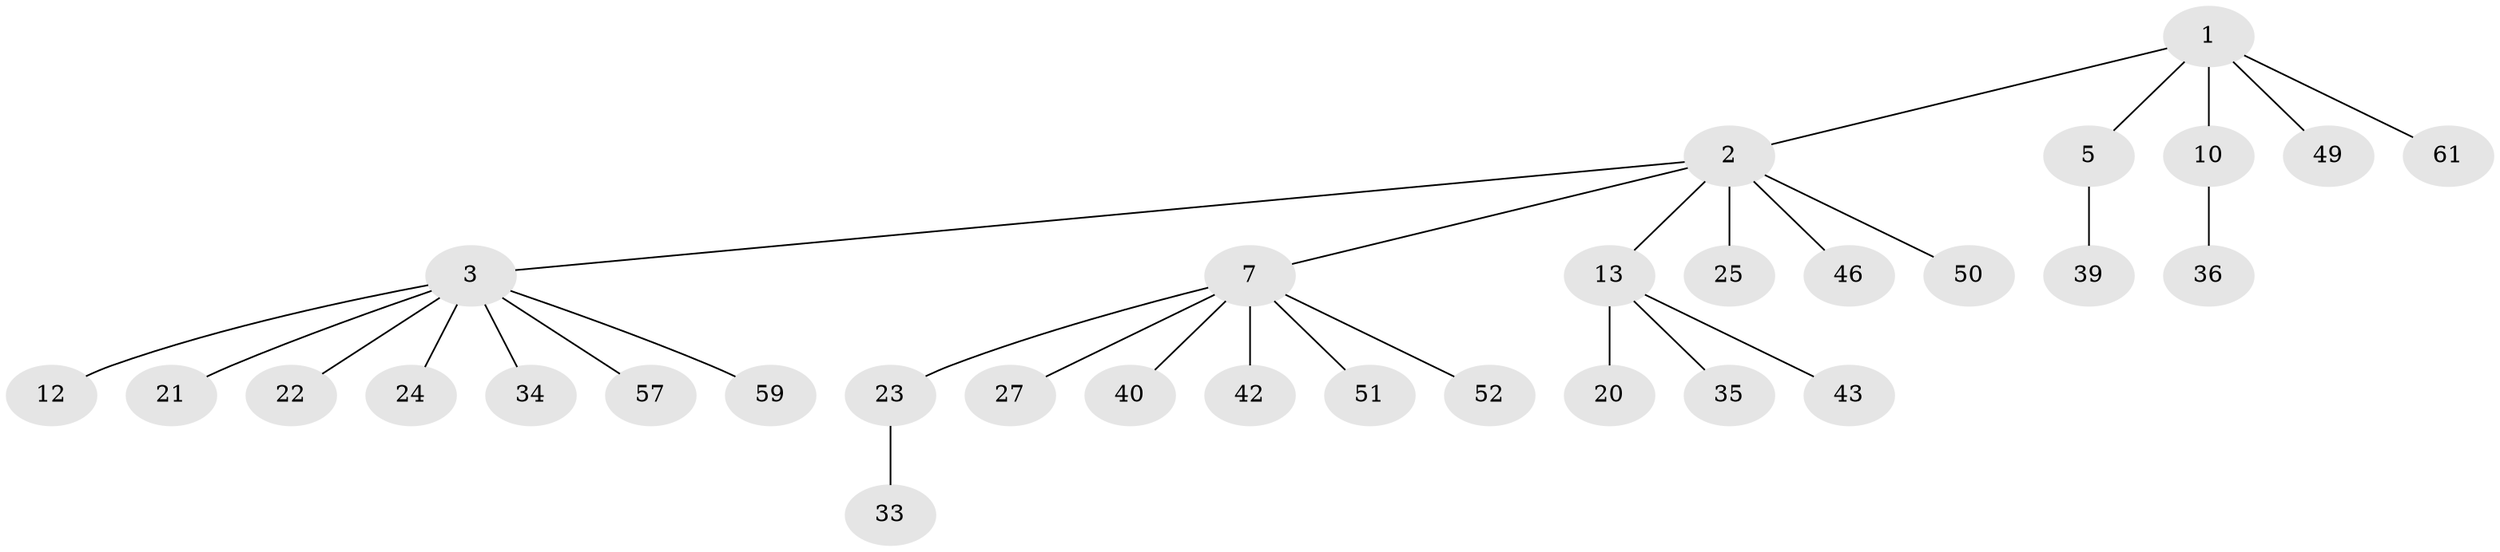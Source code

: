// original degree distribution, {5: 0.06349206349206349, 7: 0.015873015873015872, 2: 0.3333333333333333, 4: 0.047619047619047616, 3: 0.031746031746031744, 1: 0.49206349206349204, 6: 0.015873015873015872}
// Generated by graph-tools (version 1.1) at 2025/15/03/09/25 04:15:25]
// undirected, 31 vertices, 30 edges
graph export_dot {
graph [start="1"]
  node [color=gray90,style=filled];
  1;
  2;
  3 [super="+6+4+9+19"];
  5 [super="+62+15"];
  7 [super="+16+8+26"];
  10;
  12;
  13 [super="+14+18+38"];
  20 [super="+47"];
  21;
  22;
  23 [super="+28"];
  24 [super="+31"];
  25 [super="+30"];
  27 [super="+53"];
  33;
  34 [super="+48"];
  35;
  36;
  39;
  40;
  42;
  43;
  46;
  49;
  50;
  51 [super="+63"];
  52;
  57 [super="+58"];
  59;
  61;
  1 -- 2;
  1 -- 5;
  1 -- 10;
  1 -- 49;
  1 -- 61;
  2 -- 3;
  2 -- 7;
  2 -- 13;
  2 -- 25;
  2 -- 46;
  2 -- 50;
  3 -- 12;
  3 -- 22;
  3 -- 34;
  3 -- 21;
  3 -- 24;
  3 -- 57;
  3 -- 59;
  5 -- 39;
  7 -- 52;
  7 -- 23;
  7 -- 40;
  7 -- 27;
  7 -- 42;
  7 -- 51;
  10 -- 36;
  13 -- 35;
  13 -- 43;
  13 -- 20;
  23 -- 33;
}
